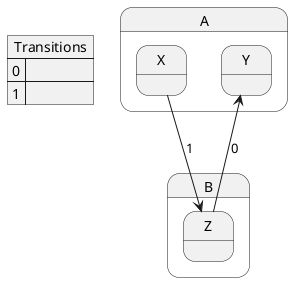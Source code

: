 @startuml

state "A" as A {
    state "X" as X
    state "Y" as Y
}
state "B" as B {
    state "Z" as Z
}

Z --> Y : 0
X --> Z : 1

json Transitions {
    "0": "",
    "1": ""
}

@enduml